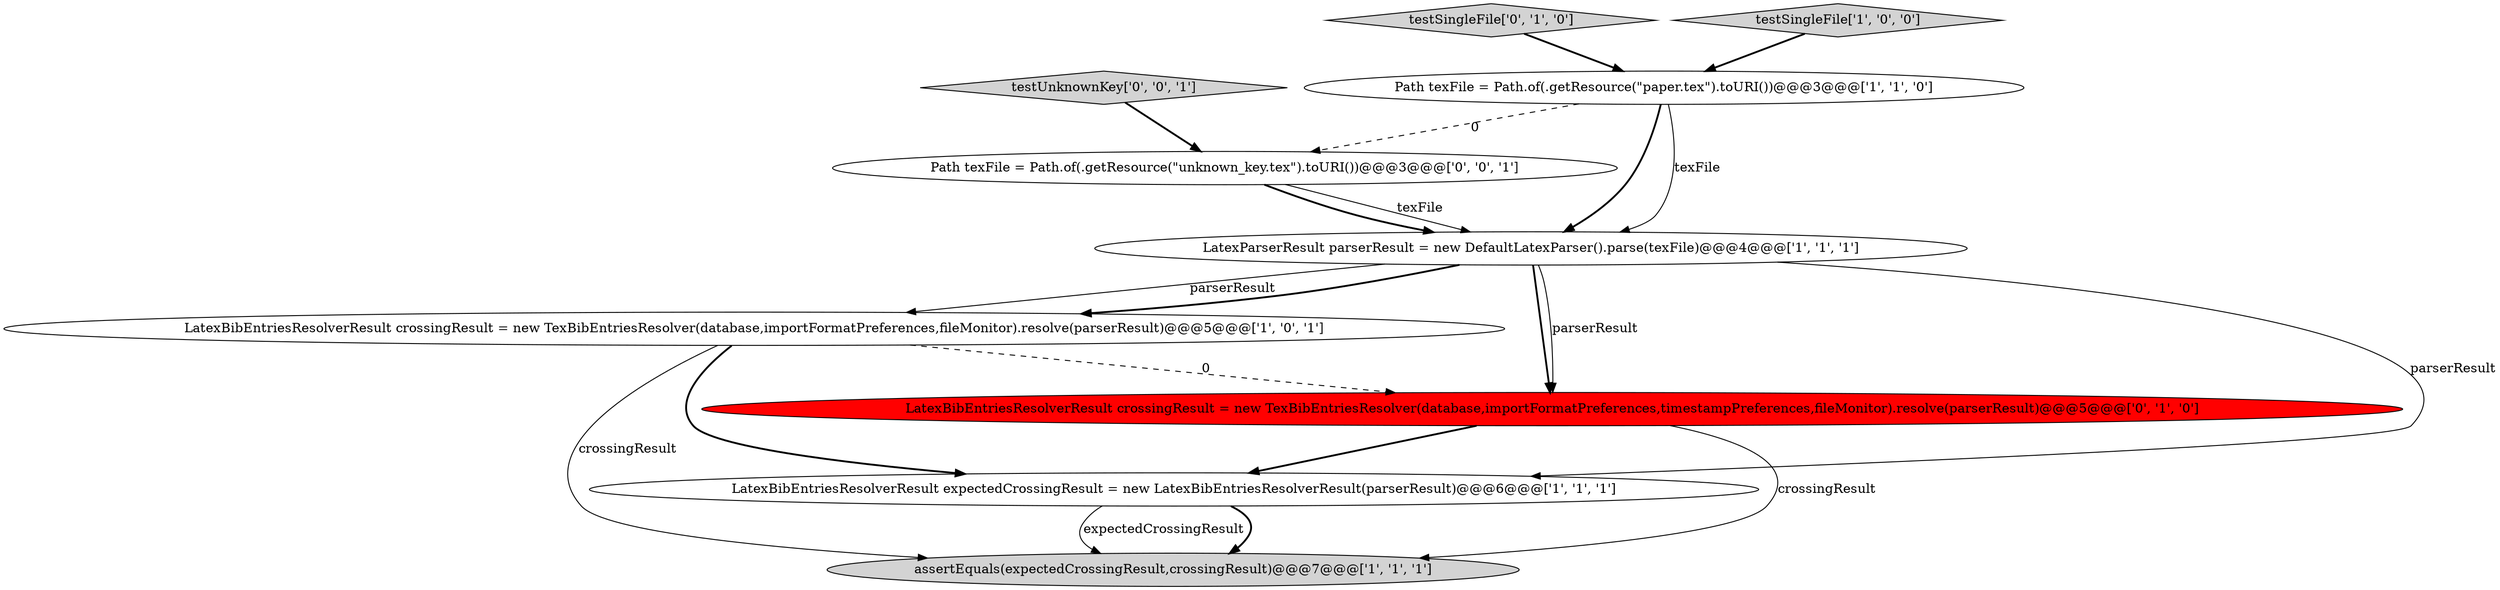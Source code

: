 digraph {
6 [style = filled, label = "LatexBibEntriesResolverResult crossingResult = new TexBibEntriesResolver(database,importFormatPreferences,timestampPreferences,fileMonitor).resolve(parserResult)@@@5@@@['0', '1', '0']", fillcolor = red, shape = ellipse image = "AAA1AAABBB2BBB"];
7 [style = filled, label = "testSingleFile['0', '1', '0']", fillcolor = lightgray, shape = diamond image = "AAA0AAABBB2BBB"];
8 [style = filled, label = "Path texFile = Path.of(.getResource(\"unknown_key.tex\").toURI())@@@3@@@['0', '0', '1']", fillcolor = white, shape = ellipse image = "AAA0AAABBB3BBB"];
1 [style = filled, label = "testSingleFile['1', '0', '0']", fillcolor = lightgray, shape = diamond image = "AAA0AAABBB1BBB"];
3 [style = filled, label = "assertEquals(expectedCrossingResult,crossingResult)@@@7@@@['1', '1', '1']", fillcolor = lightgray, shape = ellipse image = "AAA0AAABBB1BBB"];
9 [style = filled, label = "testUnknownKey['0', '0', '1']", fillcolor = lightgray, shape = diamond image = "AAA0AAABBB3BBB"];
4 [style = filled, label = "LatexBibEntriesResolverResult crossingResult = new TexBibEntriesResolver(database,importFormatPreferences,fileMonitor).resolve(parserResult)@@@5@@@['1', '0', '1']", fillcolor = white, shape = ellipse image = "AAA0AAABBB1BBB"];
2 [style = filled, label = "LatexParserResult parserResult = new DefaultLatexParser().parse(texFile)@@@4@@@['1', '1', '1']", fillcolor = white, shape = ellipse image = "AAA0AAABBB1BBB"];
5 [style = filled, label = "LatexBibEntriesResolverResult expectedCrossingResult = new LatexBibEntriesResolverResult(parserResult)@@@6@@@['1', '1', '1']", fillcolor = white, shape = ellipse image = "AAA0AAABBB1BBB"];
0 [style = filled, label = "Path texFile = Path.of(.getResource(\"paper.tex\").toURI())@@@3@@@['1', '1', '0']", fillcolor = white, shape = ellipse image = "AAA0AAABBB1BBB"];
6->3 [style = solid, label="crossingResult"];
2->4 [style = solid, label="parserResult"];
5->3 [style = bold, label=""];
0->8 [style = dashed, label="0"];
6->5 [style = bold, label=""];
5->3 [style = solid, label="expectedCrossingResult"];
8->2 [style = solid, label="texFile"];
7->0 [style = bold, label=""];
0->2 [style = solid, label="texFile"];
2->5 [style = solid, label="parserResult"];
1->0 [style = bold, label=""];
8->2 [style = bold, label=""];
4->6 [style = dashed, label="0"];
9->8 [style = bold, label=""];
2->6 [style = solid, label="parserResult"];
2->4 [style = bold, label=""];
4->5 [style = bold, label=""];
2->6 [style = bold, label=""];
4->3 [style = solid, label="crossingResult"];
0->2 [style = bold, label=""];
}
